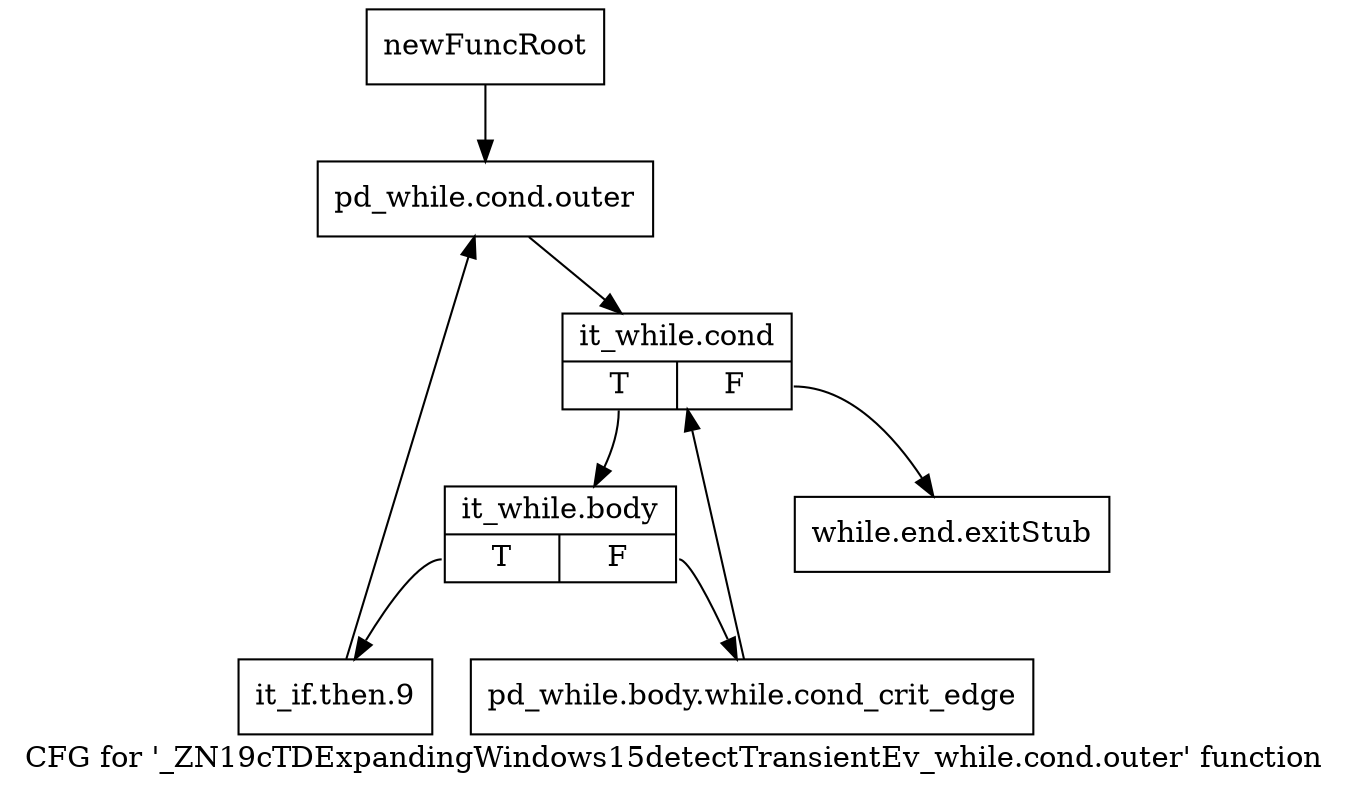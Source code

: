 digraph "CFG for '_ZN19cTDExpandingWindows15detectTransientEv_while.cond.outer' function" {
	label="CFG for '_ZN19cTDExpandingWindows15detectTransientEv_while.cond.outer' function";

	Node0x21ba6e0 [shape=record,label="{newFuncRoot}"];
	Node0x21ba6e0 -> Node0x21ba780;
	Node0x21ba730 [shape=record,label="{while.end.exitStub}"];
	Node0x21ba780 [shape=record,label="{pd_while.cond.outer}"];
	Node0x21ba780 -> Node0x21ba7d0;
	Node0x21ba7d0 [shape=record,label="{it_while.cond|{<s0>T|<s1>F}}"];
	Node0x21ba7d0:s0 -> Node0x21ba820;
	Node0x21ba7d0:s1 -> Node0x21ba730;
	Node0x21ba820 [shape=record,label="{it_while.body|{<s0>T|<s1>F}}"];
	Node0x21ba820:s0 -> Node0x21ba8c0;
	Node0x21ba820:s1 -> Node0x21ba870;
	Node0x21ba870 [shape=record,label="{pd_while.body.while.cond_crit_edge}"];
	Node0x21ba870 -> Node0x21ba7d0;
	Node0x21ba8c0 [shape=record,label="{it_if.then.9}"];
	Node0x21ba8c0 -> Node0x21ba780;
}

